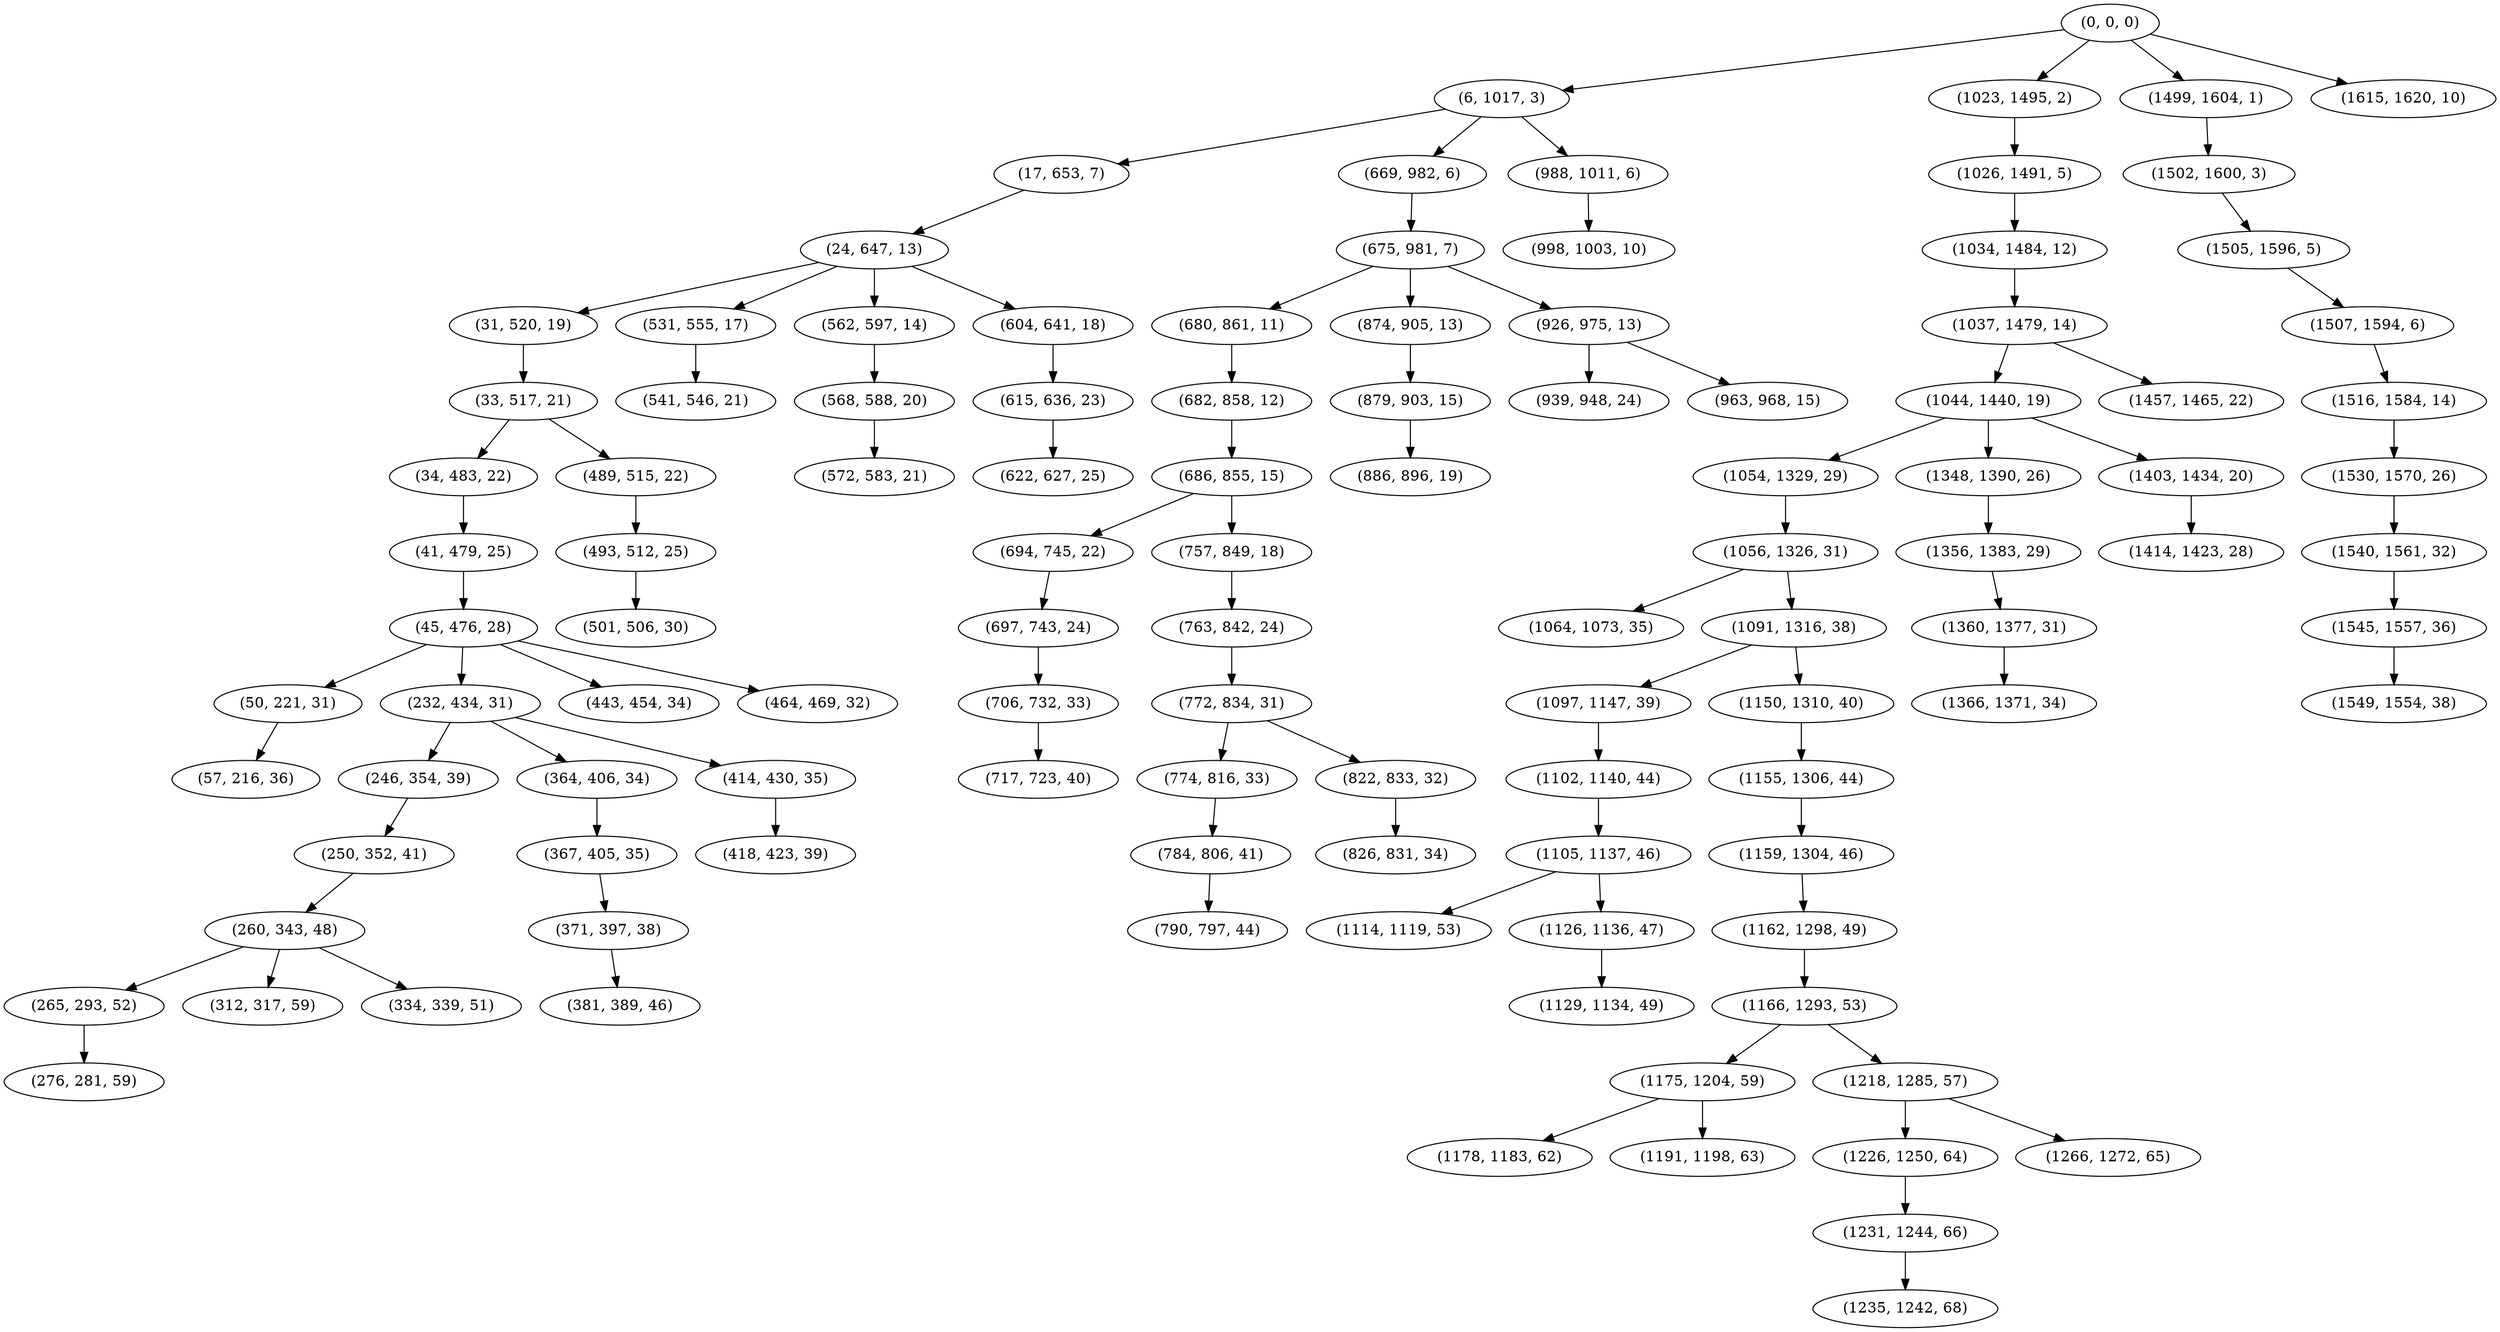 digraph tree {
    "(0, 0, 0)";
    "(6, 1017, 3)";
    "(17, 653, 7)";
    "(24, 647, 13)";
    "(31, 520, 19)";
    "(33, 517, 21)";
    "(34, 483, 22)";
    "(41, 479, 25)";
    "(45, 476, 28)";
    "(50, 221, 31)";
    "(57, 216, 36)";
    "(232, 434, 31)";
    "(246, 354, 39)";
    "(250, 352, 41)";
    "(260, 343, 48)";
    "(265, 293, 52)";
    "(276, 281, 59)";
    "(312, 317, 59)";
    "(334, 339, 51)";
    "(364, 406, 34)";
    "(367, 405, 35)";
    "(371, 397, 38)";
    "(381, 389, 46)";
    "(414, 430, 35)";
    "(418, 423, 39)";
    "(443, 454, 34)";
    "(464, 469, 32)";
    "(489, 515, 22)";
    "(493, 512, 25)";
    "(501, 506, 30)";
    "(531, 555, 17)";
    "(541, 546, 21)";
    "(562, 597, 14)";
    "(568, 588, 20)";
    "(572, 583, 21)";
    "(604, 641, 18)";
    "(615, 636, 23)";
    "(622, 627, 25)";
    "(669, 982, 6)";
    "(675, 981, 7)";
    "(680, 861, 11)";
    "(682, 858, 12)";
    "(686, 855, 15)";
    "(694, 745, 22)";
    "(697, 743, 24)";
    "(706, 732, 33)";
    "(717, 723, 40)";
    "(757, 849, 18)";
    "(763, 842, 24)";
    "(772, 834, 31)";
    "(774, 816, 33)";
    "(784, 806, 41)";
    "(790, 797, 44)";
    "(822, 833, 32)";
    "(826, 831, 34)";
    "(874, 905, 13)";
    "(879, 903, 15)";
    "(886, 896, 19)";
    "(926, 975, 13)";
    "(939, 948, 24)";
    "(963, 968, 15)";
    "(988, 1011, 6)";
    "(998, 1003, 10)";
    "(1023, 1495, 2)";
    "(1026, 1491, 5)";
    "(1034, 1484, 12)";
    "(1037, 1479, 14)";
    "(1044, 1440, 19)";
    "(1054, 1329, 29)";
    "(1056, 1326, 31)";
    "(1064, 1073, 35)";
    "(1091, 1316, 38)";
    "(1097, 1147, 39)";
    "(1102, 1140, 44)";
    "(1105, 1137, 46)";
    "(1114, 1119, 53)";
    "(1126, 1136, 47)";
    "(1129, 1134, 49)";
    "(1150, 1310, 40)";
    "(1155, 1306, 44)";
    "(1159, 1304, 46)";
    "(1162, 1298, 49)";
    "(1166, 1293, 53)";
    "(1175, 1204, 59)";
    "(1178, 1183, 62)";
    "(1191, 1198, 63)";
    "(1218, 1285, 57)";
    "(1226, 1250, 64)";
    "(1231, 1244, 66)";
    "(1235, 1242, 68)";
    "(1266, 1272, 65)";
    "(1348, 1390, 26)";
    "(1356, 1383, 29)";
    "(1360, 1377, 31)";
    "(1366, 1371, 34)";
    "(1403, 1434, 20)";
    "(1414, 1423, 28)";
    "(1457, 1465, 22)";
    "(1499, 1604, 1)";
    "(1502, 1600, 3)";
    "(1505, 1596, 5)";
    "(1507, 1594, 6)";
    "(1516, 1584, 14)";
    "(1530, 1570, 26)";
    "(1540, 1561, 32)";
    "(1545, 1557, 36)";
    "(1549, 1554, 38)";
    "(1615, 1620, 10)";
    "(0, 0, 0)" -> "(6, 1017, 3)";
    "(0, 0, 0)" -> "(1023, 1495, 2)";
    "(0, 0, 0)" -> "(1499, 1604, 1)";
    "(0, 0, 0)" -> "(1615, 1620, 10)";
    "(6, 1017, 3)" -> "(17, 653, 7)";
    "(6, 1017, 3)" -> "(669, 982, 6)";
    "(6, 1017, 3)" -> "(988, 1011, 6)";
    "(17, 653, 7)" -> "(24, 647, 13)";
    "(24, 647, 13)" -> "(31, 520, 19)";
    "(24, 647, 13)" -> "(531, 555, 17)";
    "(24, 647, 13)" -> "(562, 597, 14)";
    "(24, 647, 13)" -> "(604, 641, 18)";
    "(31, 520, 19)" -> "(33, 517, 21)";
    "(33, 517, 21)" -> "(34, 483, 22)";
    "(33, 517, 21)" -> "(489, 515, 22)";
    "(34, 483, 22)" -> "(41, 479, 25)";
    "(41, 479, 25)" -> "(45, 476, 28)";
    "(45, 476, 28)" -> "(50, 221, 31)";
    "(45, 476, 28)" -> "(232, 434, 31)";
    "(45, 476, 28)" -> "(443, 454, 34)";
    "(45, 476, 28)" -> "(464, 469, 32)";
    "(50, 221, 31)" -> "(57, 216, 36)";
    "(232, 434, 31)" -> "(246, 354, 39)";
    "(232, 434, 31)" -> "(364, 406, 34)";
    "(232, 434, 31)" -> "(414, 430, 35)";
    "(246, 354, 39)" -> "(250, 352, 41)";
    "(250, 352, 41)" -> "(260, 343, 48)";
    "(260, 343, 48)" -> "(265, 293, 52)";
    "(260, 343, 48)" -> "(312, 317, 59)";
    "(260, 343, 48)" -> "(334, 339, 51)";
    "(265, 293, 52)" -> "(276, 281, 59)";
    "(364, 406, 34)" -> "(367, 405, 35)";
    "(367, 405, 35)" -> "(371, 397, 38)";
    "(371, 397, 38)" -> "(381, 389, 46)";
    "(414, 430, 35)" -> "(418, 423, 39)";
    "(489, 515, 22)" -> "(493, 512, 25)";
    "(493, 512, 25)" -> "(501, 506, 30)";
    "(531, 555, 17)" -> "(541, 546, 21)";
    "(562, 597, 14)" -> "(568, 588, 20)";
    "(568, 588, 20)" -> "(572, 583, 21)";
    "(604, 641, 18)" -> "(615, 636, 23)";
    "(615, 636, 23)" -> "(622, 627, 25)";
    "(669, 982, 6)" -> "(675, 981, 7)";
    "(675, 981, 7)" -> "(680, 861, 11)";
    "(675, 981, 7)" -> "(874, 905, 13)";
    "(675, 981, 7)" -> "(926, 975, 13)";
    "(680, 861, 11)" -> "(682, 858, 12)";
    "(682, 858, 12)" -> "(686, 855, 15)";
    "(686, 855, 15)" -> "(694, 745, 22)";
    "(686, 855, 15)" -> "(757, 849, 18)";
    "(694, 745, 22)" -> "(697, 743, 24)";
    "(697, 743, 24)" -> "(706, 732, 33)";
    "(706, 732, 33)" -> "(717, 723, 40)";
    "(757, 849, 18)" -> "(763, 842, 24)";
    "(763, 842, 24)" -> "(772, 834, 31)";
    "(772, 834, 31)" -> "(774, 816, 33)";
    "(772, 834, 31)" -> "(822, 833, 32)";
    "(774, 816, 33)" -> "(784, 806, 41)";
    "(784, 806, 41)" -> "(790, 797, 44)";
    "(822, 833, 32)" -> "(826, 831, 34)";
    "(874, 905, 13)" -> "(879, 903, 15)";
    "(879, 903, 15)" -> "(886, 896, 19)";
    "(926, 975, 13)" -> "(939, 948, 24)";
    "(926, 975, 13)" -> "(963, 968, 15)";
    "(988, 1011, 6)" -> "(998, 1003, 10)";
    "(1023, 1495, 2)" -> "(1026, 1491, 5)";
    "(1026, 1491, 5)" -> "(1034, 1484, 12)";
    "(1034, 1484, 12)" -> "(1037, 1479, 14)";
    "(1037, 1479, 14)" -> "(1044, 1440, 19)";
    "(1037, 1479, 14)" -> "(1457, 1465, 22)";
    "(1044, 1440, 19)" -> "(1054, 1329, 29)";
    "(1044, 1440, 19)" -> "(1348, 1390, 26)";
    "(1044, 1440, 19)" -> "(1403, 1434, 20)";
    "(1054, 1329, 29)" -> "(1056, 1326, 31)";
    "(1056, 1326, 31)" -> "(1064, 1073, 35)";
    "(1056, 1326, 31)" -> "(1091, 1316, 38)";
    "(1091, 1316, 38)" -> "(1097, 1147, 39)";
    "(1091, 1316, 38)" -> "(1150, 1310, 40)";
    "(1097, 1147, 39)" -> "(1102, 1140, 44)";
    "(1102, 1140, 44)" -> "(1105, 1137, 46)";
    "(1105, 1137, 46)" -> "(1114, 1119, 53)";
    "(1105, 1137, 46)" -> "(1126, 1136, 47)";
    "(1126, 1136, 47)" -> "(1129, 1134, 49)";
    "(1150, 1310, 40)" -> "(1155, 1306, 44)";
    "(1155, 1306, 44)" -> "(1159, 1304, 46)";
    "(1159, 1304, 46)" -> "(1162, 1298, 49)";
    "(1162, 1298, 49)" -> "(1166, 1293, 53)";
    "(1166, 1293, 53)" -> "(1175, 1204, 59)";
    "(1166, 1293, 53)" -> "(1218, 1285, 57)";
    "(1175, 1204, 59)" -> "(1178, 1183, 62)";
    "(1175, 1204, 59)" -> "(1191, 1198, 63)";
    "(1218, 1285, 57)" -> "(1226, 1250, 64)";
    "(1218, 1285, 57)" -> "(1266, 1272, 65)";
    "(1226, 1250, 64)" -> "(1231, 1244, 66)";
    "(1231, 1244, 66)" -> "(1235, 1242, 68)";
    "(1348, 1390, 26)" -> "(1356, 1383, 29)";
    "(1356, 1383, 29)" -> "(1360, 1377, 31)";
    "(1360, 1377, 31)" -> "(1366, 1371, 34)";
    "(1403, 1434, 20)" -> "(1414, 1423, 28)";
    "(1499, 1604, 1)" -> "(1502, 1600, 3)";
    "(1502, 1600, 3)" -> "(1505, 1596, 5)";
    "(1505, 1596, 5)" -> "(1507, 1594, 6)";
    "(1507, 1594, 6)" -> "(1516, 1584, 14)";
    "(1516, 1584, 14)" -> "(1530, 1570, 26)";
    "(1530, 1570, 26)" -> "(1540, 1561, 32)";
    "(1540, 1561, 32)" -> "(1545, 1557, 36)";
    "(1545, 1557, 36)" -> "(1549, 1554, 38)";
}
